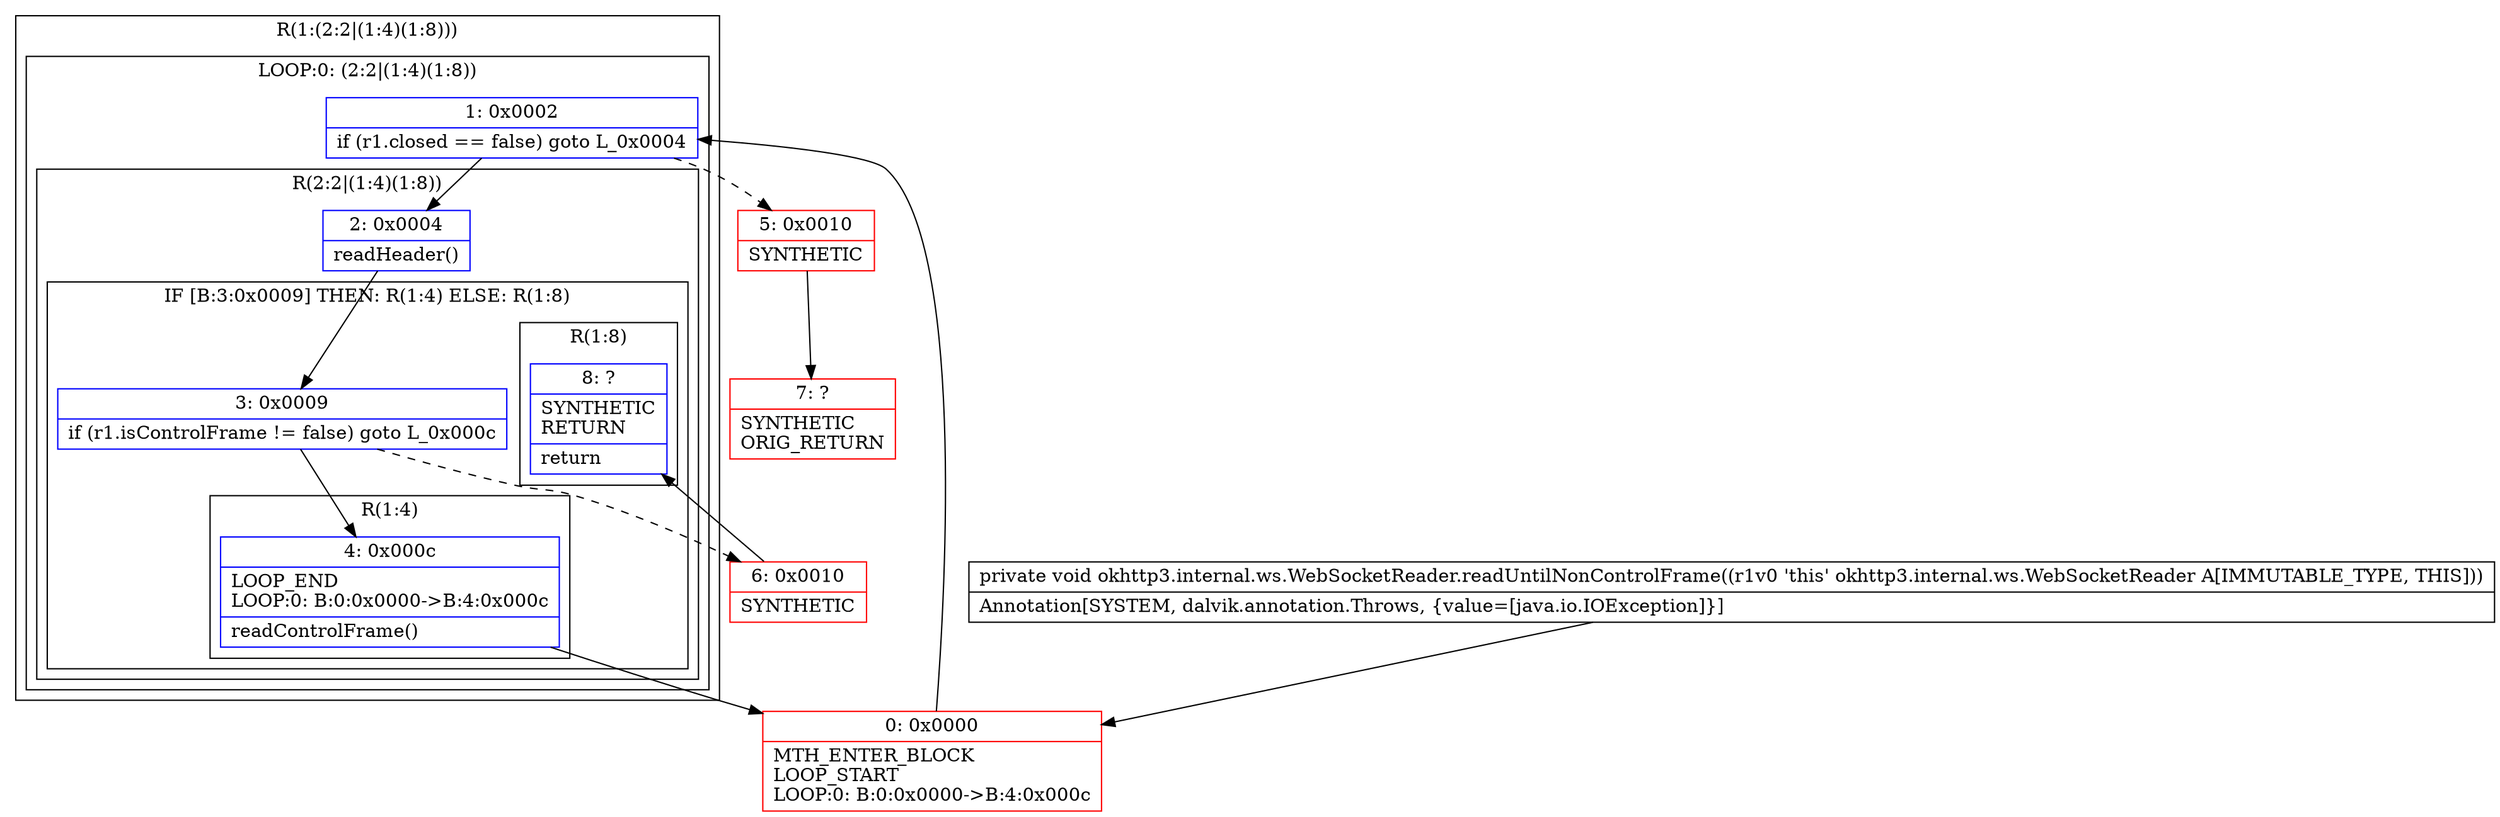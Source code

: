 digraph "CFG forokhttp3.internal.ws.WebSocketReader.readUntilNonControlFrame()V" {
subgraph cluster_Region_1447220231 {
label = "R(1:(2:2|(1:4)(1:8)))";
node [shape=record,color=blue];
subgraph cluster_LoopRegion_2102335794 {
label = "LOOP:0: (2:2|(1:4)(1:8))";
node [shape=record,color=blue];
Node_1 [shape=record,label="{1\:\ 0x0002|if (r1.closed == false) goto L_0x0004\l}"];
subgraph cluster_Region_1101274779 {
label = "R(2:2|(1:4)(1:8))";
node [shape=record,color=blue];
Node_2 [shape=record,label="{2\:\ 0x0004|readHeader()\l}"];
subgraph cluster_IfRegion_2026323917 {
label = "IF [B:3:0x0009] THEN: R(1:4) ELSE: R(1:8)";
node [shape=record,color=blue];
Node_3 [shape=record,label="{3\:\ 0x0009|if (r1.isControlFrame != false) goto L_0x000c\l}"];
subgraph cluster_Region_946155070 {
label = "R(1:4)";
node [shape=record,color=blue];
Node_4 [shape=record,label="{4\:\ 0x000c|LOOP_END\lLOOP:0: B:0:0x0000\-\>B:4:0x000c\l|readControlFrame()\l}"];
}
subgraph cluster_Region_1038497417 {
label = "R(1:8)";
node [shape=record,color=blue];
Node_8 [shape=record,label="{8\:\ ?|SYNTHETIC\lRETURN\l|return\l}"];
}
}
}
}
}
Node_0 [shape=record,color=red,label="{0\:\ 0x0000|MTH_ENTER_BLOCK\lLOOP_START\lLOOP:0: B:0:0x0000\-\>B:4:0x000c\l}"];
Node_5 [shape=record,color=red,label="{5\:\ 0x0010|SYNTHETIC\l}"];
Node_6 [shape=record,color=red,label="{6\:\ 0x0010|SYNTHETIC\l}"];
Node_7 [shape=record,color=red,label="{7\:\ ?|SYNTHETIC\lORIG_RETURN\l}"];
MethodNode[shape=record,label="{private void okhttp3.internal.ws.WebSocketReader.readUntilNonControlFrame((r1v0 'this' okhttp3.internal.ws.WebSocketReader A[IMMUTABLE_TYPE, THIS]))  | Annotation[SYSTEM, dalvik.annotation.Throws, \{value=[java.io.IOException]\}]\l}"];
MethodNode -> Node_0;
Node_1 -> Node_2;
Node_1 -> Node_5[style=dashed];
Node_2 -> Node_3;
Node_3 -> Node_4;
Node_3 -> Node_6[style=dashed];
Node_4 -> Node_0;
Node_0 -> Node_1;
Node_5 -> Node_7;
Node_6 -> Node_8;
}

